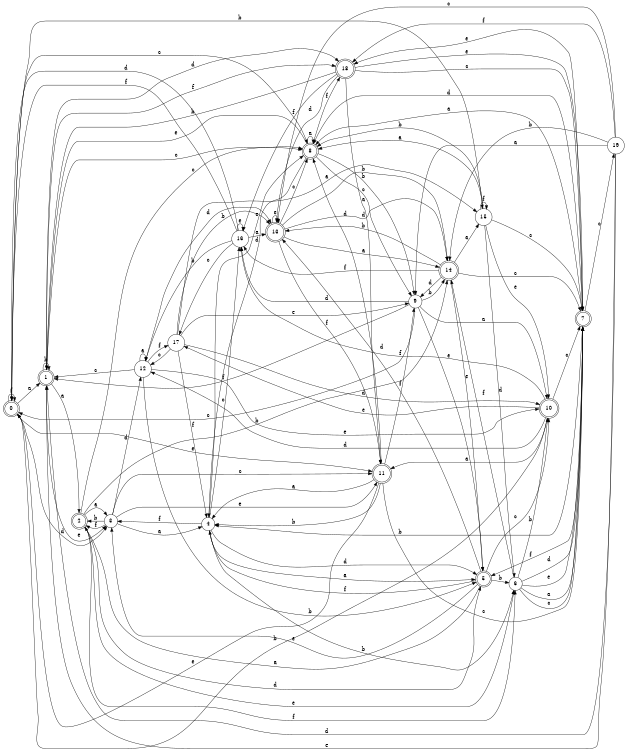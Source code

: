 digraph n16_7 {
__start0 [label="" shape="none"];

rankdir=LR;
size="8,5";

s0 [style="rounded,filled", color="black", fillcolor="white" shape="doublecircle", label="0"];
s1 [style="rounded,filled", color="black", fillcolor="white" shape="doublecircle", label="1"];
s2 [style="rounded,filled", color="black", fillcolor="white" shape="doublecircle", label="2"];
s3 [style="filled", color="black", fillcolor="white" shape="circle", label="3"];
s4 [style="filled", color="black", fillcolor="white" shape="circle", label="4"];
s5 [style="rounded,filled", color="black", fillcolor="white" shape="doublecircle", label="5"];
s6 [style="filled", color="black", fillcolor="white" shape="circle", label="6"];
s7 [style="rounded,filled", color="black", fillcolor="white" shape="doublecircle", label="7"];
s8 [style="rounded,filled", color="black", fillcolor="white" shape="doublecircle", label="8"];
s9 [style="filled", color="black", fillcolor="white" shape="circle", label="9"];
s10 [style="rounded,filled", color="black", fillcolor="white" shape="doublecircle", label="10"];
s11 [style="rounded,filled", color="black", fillcolor="white" shape="doublecircle", label="11"];
s12 [style="filled", color="black", fillcolor="white" shape="circle", label="12"];
s13 [style="rounded,filled", color="black", fillcolor="white" shape="doublecircle", label="13"];
s14 [style="rounded,filled", color="black", fillcolor="white" shape="doublecircle", label="14"];
s15 [style="filled", color="black", fillcolor="white" shape="circle", label="15"];
s16 [style="filled", color="black", fillcolor="white" shape="circle", label="16"];
s17 [style="filled", color="black", fillcolor="white" shape="circle", label="17"];
s18 [style="rounded,filled", color="black", fillcolor="white" shape="doublecircle", label="18"];
s19 [style="filled", color="black", fillcolor="white" shape="circle", label="19"];
s0 -> s1 [label="a"];
s0 -> s15 [label="b"];
s0 -> s8 [label="c"];
s0 -> s3 [label="d"];
s0 -> s11 [label="e"];
s0 -> s0 [label="f"];
s1 -> s2 [label="a"];
s1 -> s1 [label="b"];
s1 -> s8 [label="c"];
s1 -> s18 [label="d"];
s1 -> s3 [label="e"];
s1 -> s18 [label="f"];
s2 -> s3 [label="a"];
s2 -> s14 [label="b"];
s2 -> s8 [label="c"];
s2 -> s5 [label="d"];
s2 -> s6 [label="e"];
s2 -> s6 [label="f"];
s3 -> s4 [label="a"];
s3 -> s2 [label="b"];
s3 -> s11 [label="c"];
s3 -> s12 [label="d"];
s3 -> s11 [label="e"];
s3 -> s2 [label="f"];
s4 -> s5 [label="a"];
s4 -> s6 [label="b"];
s4 -> s16 [label="c"];
s4 -> s5 [label="d"];
s4 -> s8 [label="e"];
s4 -> s3 [label="f"];
s5 -> s2 [label="a"];
s5 -> s6 [label="b"];
s5 -> s10 [label="c"];
s5 -> s13 [label="d"];
s5 -> s3 [label="e"];
s5 -> s4 [label="f"];
s6 -> s7 [label="a"];
s6 -> s10 [label="b"];
s6 -> s7 [label="c"];
s6 -> s7 [label="d"];
s6 -> s7 [label="e"];
s6 -> s14 [label="f"];
s7 -> s8 [label="a"];
s7 -> s4 [label="b"];
s7 -> s19 [label="c"];
s7 -> s8 [label="d"];
s7 -> s18 [label="e"];
s7 -> s5 [label="f"];
s8 -> s8 [label="a"];
s8 -> s9 [label="b"];
s8 -> s9 [label="c"];
s8 -> s4 [label="d"];
s8 -> s1 [label="e"];
s8 -> s18 [label="f"];
s9 -> s10 [label="a"];
s9 -> s14 [label="b"];
s9 -> s0 [label="c"];
s9 -> s16 [label="d"];
s9 -> s5 [label="e"];
s9 -> s1 [label="f"];
s10 -> s11 [label="a"];
s10 -> s0 [label="b"];
s10 -> s7 [label="c"];
s10 -> s12 [label="d"];
s10 -> s17 [label="e"];
s10 -> s16 [label="f"];
s11 -> s4 [label="a"];
s11 -> s4 [label="b"];
s11 -> s7 [label="c"];
s11 -> s8 [label="d"];
s11 -> s0 [label="e"];
s11 -> s9 [label="f"];
s12 -> s12 [label="a"];
s12 -> s5 [label="b"];
s12 -> s1 [label="c"];
s12 -> s13 [label="d"];
s12 -> s10 [label="e"];
s12 -> s17 [label="f"];
s13 -> s14 [label="a"];
s13 -> s14 [label="b"];
s13 -> s8 [label="c"];
s13 -> s14 [label="d"];
s13 -> s13 [label="e"];
s13 -> s11 [label="f"];
s14 -> s15 [label="a"];
s14 -> s13 [label="b"];
s14 -> s7 [label="c"];
s14 -> s9 [label="d"];
s14 -> s5 [label="e"];
s14 -> s16 [label="f"];
s15 -> s8 [label="a"];
s15 -> s8 [label="b"];
s15 -> s7 [label="c"];
s15 -> s6 [label="d"];
s15 -> s10 [label="e"];
s15 -> s15 [label="f"];
s16 -> s13 [label="a"];
s16 -> s12 [label="b"];
s16 -> s17 [label="c"];
s16 -> s0 [label="d"];
s16 -> s16 [label="e"];
s16 -> s0 [label="f"];
s17 -> s15 [label="a"];
s17 -> s13 [label="b"];
s17 -> s12 [label="c"];
s17 -> s10 [label="d"];
s17 -> s9 [label="e"];
s17 -> s4 [label="f"];
s18 -> s11 [label="a"];
s18 -> s1 [label="b"];
s18 -> s7 [label="c"];
s18 -> s13 [label="d"];
s18 -> s7 [label="e"];
s18 -> s16 [label="f"];
s19 -> s9 [label="a"];
s19 -> s14 [label="b"];
s19 -> s13 [label="c"];
s19 -> s1 [label="d"];
s19 -> s1 [label="e"];
s19 -> s18 [label="f"];

}